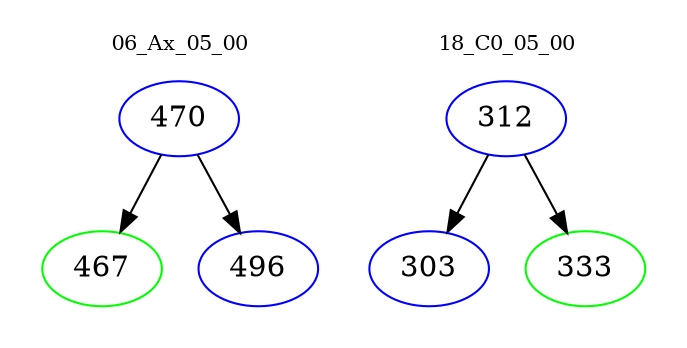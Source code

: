 digraph{
subgraph cluster_0 {
color = white
label = "06_Ax_05_00";
fontsize=10;
T0_470 [label="470", color="blue"]
T0_470 -> T0_467 [color="black"]
T0_467 [label="467", color="green"]
T0_470 -> T0_496 [color="black"]
T0_496 [label="496", color="blue"]
}
subgraph cluster_1 {
color = white
label = "18_C0_05_00";
fontsize=10;
T1_312 [label="312", color="blue"]
T1_312 -> T1_303 [color="black"]
T1_303 [label="303", color="blue"]
T1_312 -> T1_333 [color="black"]
T1_333 [label="333", color="green"]
}
}
